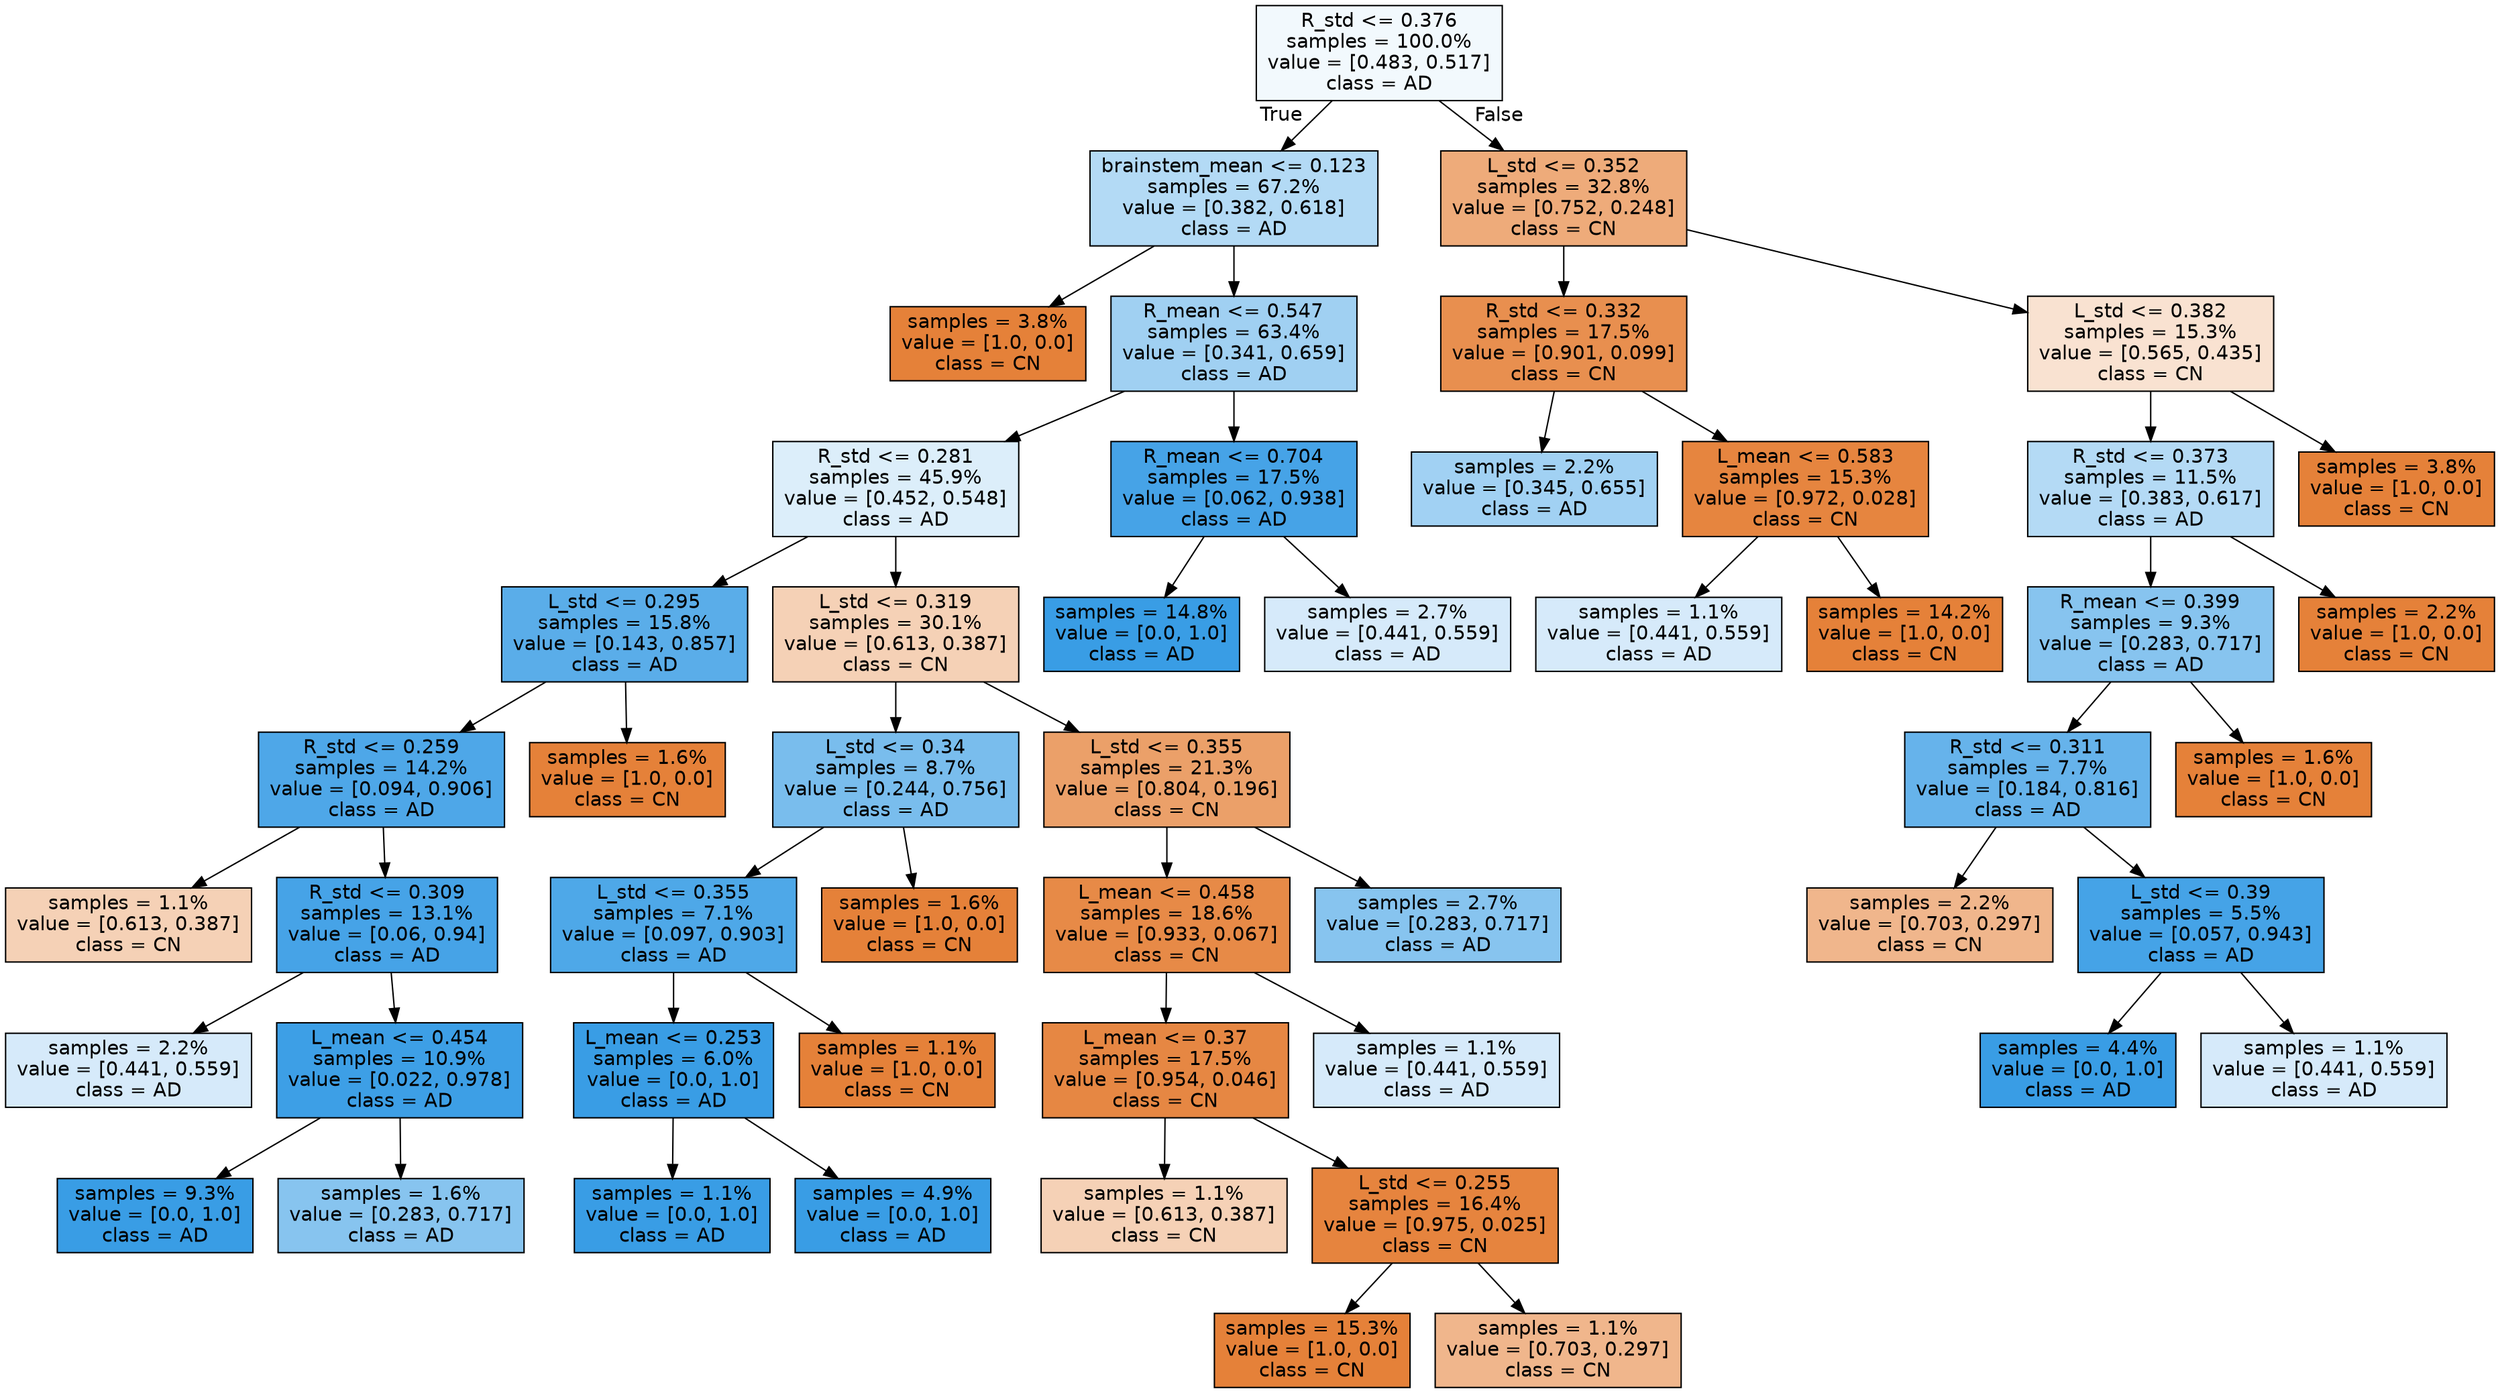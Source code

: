 digraph Tree {
node [shape=box, style="filled", color="black", fontname="helvetica"] ;
edge [fontname="helvetica"] ;
0 [label="R_std <= 0.376\nsamples = 100.0%\nvalue = [0.483, 0.517]\nclass = AD", fillcolor="#f2f9fd"] ;
1 [label="brainstem_mean <= 0.123\nsamples = 67.2%\nvalue = [0.382, 0.618]\nclass = AD", fillcolor="#b3daf5"] ;
0 -> 1 [labeldistance=2.5, labelangle=45, headlabel="True"] ;
2 [label="samples = 3.8%\nvalue = [1.0, 0.0]\nclass = CN", fillcolor="#e58139"] ;
1 -> 2 ;
3 [label="R_mean <= 0.547\nsamples = 63.4%\nvalue = [0.341, 0.659]\nclass = AD", fillcolor="#a0d0f2"] ;
1 -> 3 ;
4 [label="R_std <= 0.281\nsamples = 45.9%\nvalue = [0.452, 0.548]\nclass = AD", fillcolor="#dceefa"] ;
3 -> 4 ;
5 [label="L_std <= 0.295\nsamples = 15.8%\nvalue = [0.143, 0.857]\nclass = AD", fillcolor="#5aade9"] ;
4 -> 5 ;
6 [label="R_std <= 0.259\nsamples = 14.2%\nvalue = [0.094, 0.906]\nclass = AD", fillcolor="#4ea7e8"] ;
5 -> 6 ;
7 [label="samples = 1.1%\nvalue = [0.613, 0.387]\nclass = CN", fillcolor="#f5d1b6"] ;
6 -> 7 ;
8 [label="R_std <= 0.309\nsamples = 13.1%\nvalue = [0.06, 0.94]\nclass = AD", fillcolor="#46a3e7"] ;
6 -> 8 ;
9 [label="samples = 2.2%\nvalue = [0.441, 0.559]\nclass = AD", fillcolor="#d6eafa"] ;
8 -> 9 ;
10 [label="L_mean <= 0.454\nsamples = 10.9%\nvalue = [0.022, 0.978]\nclass = AD", fillcolor="#3d9fe6"] ;
8 -> 10 ;
11 [label="samples = 9.3%\nvalue = [0.0, 1.0]\nclass = AD", fillcolor="#399de5"] ;
10 -> 11 ;
12 [label="samples = 1.6%\nvalue = [0.283, 0.717]\nclass = AD", fillcolor="#87c4ef"] ;
10 -> 12 ;
13 [label="samples = 1.6%\nvalue = [1.0, 0.0]\nclass = CN", fillcolor="#e58139"] ;
5 -> 13 ;
14 [label="L_std <= 0.319\nsamples = 30.1%\nvalue = [0.613, 0.387]\nclass = CN", fillcolor="#f5d1b6"] ;
4 -> 14 ;
15 [label="L_std <= 0.34\nsamples = 8.7%\nvalue = [0.244, 0.756]\nclass = AD", fillcolor="#79bded"] ;
14 -> 15 ;
16 [label="L_std <= 0.355\nsamples = 7.1%\nvalue = [0.097, 0.903]\nclass = AD", fillcolor="#4ea8e8"] ;
15 -> 16 ;
17 [label="L_mean <= 0.253\nsamples = 6.0%\nvalue = [0.0, 1.0]\nclass = AD", fillcolor="#399de5"] ;
16 -> 17 ;
18 [label="samples = 1.1%\nvalue = [0.0, 1.0]\nclass = AD", fillcolor="#399de5"] ;
17 -> 18 ;
19 [label="samples = 4.9%\nvalue = [0.0, 1.0]\nclass = AD", fillcolor="#399de5"] ;
17 -> 19 ;
20 [label="samples = 1.1%\nvalue = [1.0, 0.0]\nclass = CN", fillcolor="#e58139"] ;
16 -> 20 ;
21 [label="samples = 1.6%\nvalue = [1.0, 0.0]\nclass = CN", fillcolor="#e58139"] ;
15 -> 21 ;
22 [label="L_std <= 0.355\nsamples = 21.3%\nvalue = [0.804, 0.196]\nclass = CN", fillcolor="#eba069"] ;
14 -> 22 ;
23 [label="L_mean <= 0.458\nsamples = 18.6%\nvalue = [0.933, 0.067]\nclass = CN", fillcolor="#e78a47"] ;
22 -> 23 ;
24 [label="L_mean <= 0.37\nsamples = 17.5%\nvalue = [0.954, 0.046]\nclass = CN", fillcolor="#e68743"] ;
23 -> 24 ;
25 [label="samples = 1.1%\nvalue = [0.613, 0.387]\nclass = CN", fillcolor="#f5d1b6"] ;
24 -> 25 ;
26 [label="L_std <= 0.255\nsamples = 16.4%\nvalue = [0.975, 0.025]\nclass = CN", fillcolor="#e6843e"] ;
24 -> 26 ;
27 [label="samples = 15.3%\nvalue = [1.0, 0.0]\nclass = CN", fillcolor="#e58139"] ;
26 -> 27 ;
28 [label="samples = 1.1%\nvalue = [0.703, 0.297]\nclass = CN", fillcolor="#f0b68c"] ;
26 -> 28 ;
29 [label="samples = 1.1%\nvalue = [0.441, 0.559]\nclass = AD", fillcolor="#d6eafa"] ;
23 -> 29 ;
30 [label="samples = 2.7%\nvalue = [0.283, 0.717]\nclass = AD", fillcolor="#87c4ef"] ;
22 -> 30 ;
31 [label="R_mean <= 0.704\nsamples = 17.5%\nvalue = [0.062, 0.938]\nclass = AD", fillcolor="#46a3e7"] ;
3 -> 31 ;
32 [label="samples = 14.8%\nvalue = [0.0, 1.0]\nclass = AD", fillcolor="#399de5"] ;
31 -> 32 ;
33 [label="samples = 2.7%\nvalue = [0.441, 0.559]\nclass = AD", fillcolor="#d6eafa"] ;
31 -> 33 ;
34 [label="L_std <= 0.352\nsamples = 32.8%\nvalue = [0.752, 0.248]\nclass = CN", fillcolor="#eeab7a"] ;
0 -> 34 [labeldistance=2.5, labelangle=-45, headlabel="False"] ;
35 [label="R_std <= 0.332\nsamples = 17.5%\nvalue = [0.901, 0.099]\nclass = CN", fillcolor="#e88f4f"] ;
34 -> 35 ;
36 [label="samples = 2.2%\nvalue = [0.345, 0.655]\nclass = AD", fillcolor="#a1d1f3"] ;
35 -> 36 ;
37 [label="L_mean <= 0.583\nsamples = 15.3%\nvalue = [0.972, 0.028]\nclass = CN", fillcolor="#e6853f"] ;
35 -> 37 ;
38 [label="samples = 1.1%\nvalue = [0.441, 0.559]\nclass = AD", fillcolor="#d6eafa"] ;
37 -> 38 ;
39 [label="samples = 14.2%\nvalue = [1.0, 0.0]\nclass = CN", fillcolor="#e58139"] ;
37 -> 39 ;
40 [label="L_std <= 0.382\nsamples = 15.3%\nvalue = [0.565, 0.435]\nclass = CN", fillcolor="#f9e2d1"] ;
34 -> 40 ;
41 [label="R_std <= 0.373\nsamples = 11.5%\nvalue = [0.383, 0.617]\nclass = AD", fillcolor="#b4daf5"] ;
40 -> 41 ;
42 [label="R_mean <= 0.399\nsamples = 9.3%\nvalue = [0.283, 0.717]\nclass = AD", fillcolor="#87c4ef"] ;
41 -> 42 ;
43 [label="R_std <= 0.311\nsamples = 7.7%\nvalue = [0.184, 0.816]\nclass = AD", fillcolor="#66b3eb"] ;
42 -> 43 ;
44 [label="samples = 2.2%\nvalue = [0.703, 0.297]\nclass = CN", fillcolor="#f0b68c"] ;
43 -> 44 ;
45 [label="L_std <= 0.39\nsamples = 5.5%\nvalue = [0.057, 0.943]\nclass = AD", fillcolor="#45a3e7"] ;
43 -> 45 ;
46 [label="samples = 4.4%\nvalue = [0.0, 1.0]\nclass = AD", fillcolor="#399de5"] ;
45 -> 46 ;
47 [label="samples = 1.1%\nvalue = [0.441, 0.559]\nclass = AD", fillcolor="#d6eafa"] ;
45 -> 47 ;
48 [label="samples = 1.6%\nvalue = [1.0, 0.0]\nclass = CN", fillcolor="#e58139"] ;
42 -> 48 ;
49 [label="samples = 2.2%\nvalue = [1.0, 0.0]\nclass = CN", fillcolor="#e58139"] ;
41 -> 49 ;
50 [label="samples = 3.8%\nvalue = [1.0, 0.0]\nclass = CN", fillcolor="#e58139"] ;
40 -> 50 ;
}

